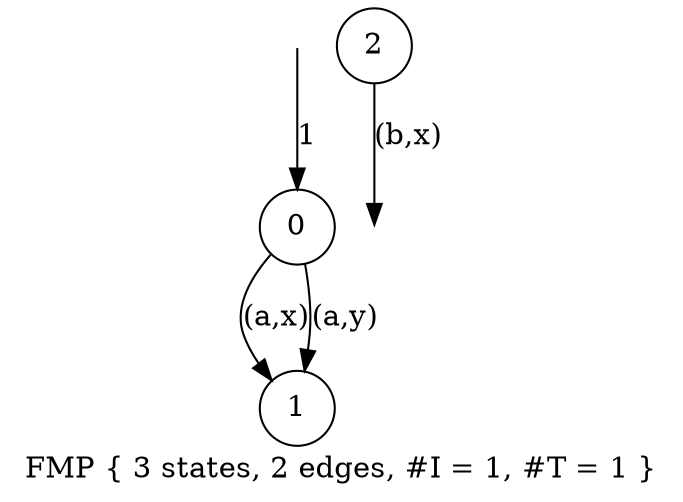 digraph vcsn {
label="FMP { 3 states, 2 edges, #I = 1, #T = 1 }";
node [shape=circle];
"FMP1" [style=invis,label="",width=.01,height=.01];
"FMP1" -> "FMP0" [label="1"];
"FMP0" [label="0"];
"FMP2" [label="1"];
"FMP4" [style=invis,label="",width=.01,height=.01];
"FMP3" -> "FMP4" [label="(b,x)"];
"FMP3" [label="2"];
"FMP0" -> "FMP2" [label="(a,x)"];
"FMP0" -> "FMP2" [label="(a,y)"];
}
